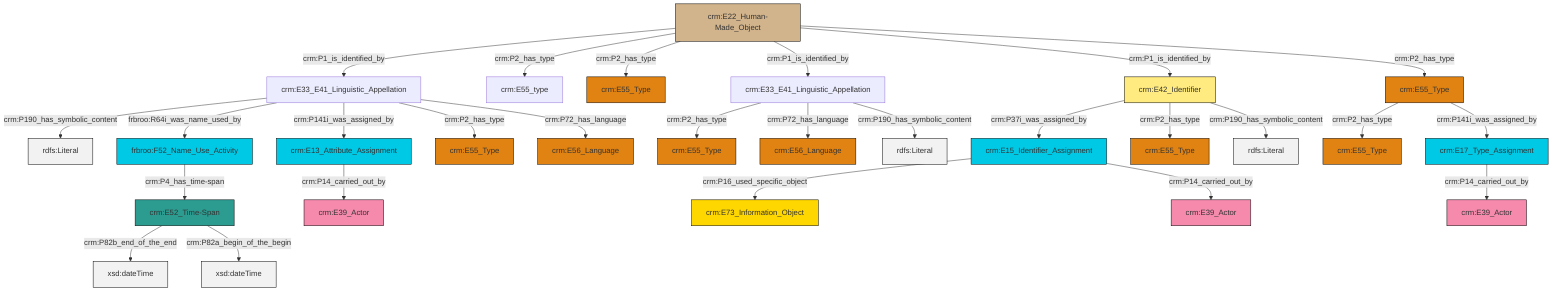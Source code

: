 graph TD
classDef Literal fill:#f2f2f2,stroke:#000000;
classDef CRM_Entity fill:#FFFFFF,stroke:#000000;
classDef Temporal_Entity fill:#00C9E6, stroke:#000000;
classDef Type fill:#E18312, stroke:#000000;
classDef Time-Span fill:#2C9C91, stroke:#000000;
classDef Appellation fill:#FFEB7F, stroke:#000000;
classDef Place fill:#008836, stroke:#000000;
classDef Persistent_Item fill:#B266B2, stroke:#000000;
classDef Conceptual_Object fill:#FFD700, stroke:#000000;
classDef Physical_Thing fill:#D2B48C, stroke:#000000;
classDef Actor fill:#f58aad, stroke:#000000;
classDef PC_Classes fill:#4ce600, stroke:#000000;
classDef Multi fill:#cccccc,stroke:#000000;

4["crm:E33_E41_Linguistic_Appellation"]:::Default -->|crm:P190_has_symbolic_content| 5[rdfs:Literal]:::Literal
8["crm:E22_Human-Made_Object"]:::Physical_Thing -->|crm:P1_is_identified_by| 4["crm:E33_E41_Linguistic_Appellation"]:::Default
9["crm:E52_Time-Span"]:::Time-Span -->|crm:P82b_end_of_the_end| 10[xsd:dateTime]:::Literal
8["crm:E22_Human-Made_Object"]:::Physical_Thing -->|crm:P2_has_type| 11["crm:E55_type"]:::Default
18["crm:E33_E41_Linguistic_Appellation"]:::Default -->|crm:P2_has_type| 19["crm:E55_Type"]:::Type
0["crm:E42_Identifier"]:::Appellation -->|crm:P37i_was_assigned_by| 22["crm:E15_Identifier_Assignment"]:::Temporal_Entity
23["crm:E55_Type"]:::Type -->|crm:P2_has_type| 20["crm:E55_Type"]:::Type
22["crm:E15_Identifier_Assignment"]:::Temporal_Entity -->|crm:P16_used_specific_object| 29["crm:E73_Information_Object"]:::Conceptual_Object
4["crm:E33_E41_Linguistic_Appellation"]:::Default -->|frbroo:R64i_was_name_used_by| 30["frbroo:F52_Name_Use_Activity"]:::Temporal_Entity
18["crm:E33_E41_Linguistic_Appellation"]:::Default -->|crm:P72_has_language| 34["crm:E56_Language"]:::Type
36["crm:E17_Type_Assignment"]:::Temporal_Entity -->|crm:P14_carried_out_by| 14["crm:E39_Actor"]:::Actor
22["crm:E15_Identifier_Assignment"]:::Temporal_Entity -->|crm:P14_carried_out_by| 2["crm:E39_Actor"]:::Actor
30["frbroo:F52_Name_Use_Activity"]:::Temporal_Entity -->|crm:P4_has_time-span| 9["crm:E52_Time-Span"]:::Time-Span
39["crm:E13_Attribute_Assignment"]:::Temporal_Entity -->|crm:P14_carried_out_by| 6["crm:E39_Actor"]:::Actor
4["crm:E33_E41_Linguistic_Appellation"]:::Default -->|crm:P141i_was_assigned_by| 39["crm:E13_Attribute_Assignment"]:::Temporal_Entity
0["crm:E42_Identifier"]:::Appellation -->|crm:P2_has_type| 27["crm:E55_Type"]:::Type
8["crm:E22_Human-Made_Object"]:::Physical_Thing -->|crm:P2_has_type| 25["crm:E55_Type"]:::Type
8["crm:E22_Human-Made_Object"]:::Physical_Thing -->|crm:P1_is_identified_by| 18["crm:E33_E41_Linguistic_Appellation"]:::Default
4["crm:E33_E41_Linguistic_Appellation"]:::Default -->|crm:P2_has_type| 16["crm:E55_Type"]:::Type
8["crm:E22_Human-Made_Object"]:::Physical_Thing -->|crm:P1_is_identified_by| 0["crm:E42_Identifier"]:::Appellation
0["crm:E42_Identifier"]:::Appellation -->|crm:P190_has_symbolic_content| 42[rdfs:Literal]:::Literal
9["crm:E52_Time-Span"]:::Time-Span -->|crm:P82a_begin_of_the_begin| 43[xsd:dateTime]:::Literal
8["crm:E22_Human-Made_Object"]:::Physical_Thing -->|crm:P2_has_type| 23["crm:E55_Type"]:::Type
18["crm:E33_E41_Linguistic_Appellation"]:::Default -->|crm:P190_has_symbolic_content| 47[rdfs:Literal]:::Literal
4["crm:E33_E41_Linguistic_Appellation"]:::Default -->|crm:P72_has_language| 12["crm:E56_Language"]:::Type
23["crm:E55_Type"]:::Type -->|crm:P141i_was_assigned_by| 36["crm:E17_Type_Assignment"]:::Temporal_Entity
